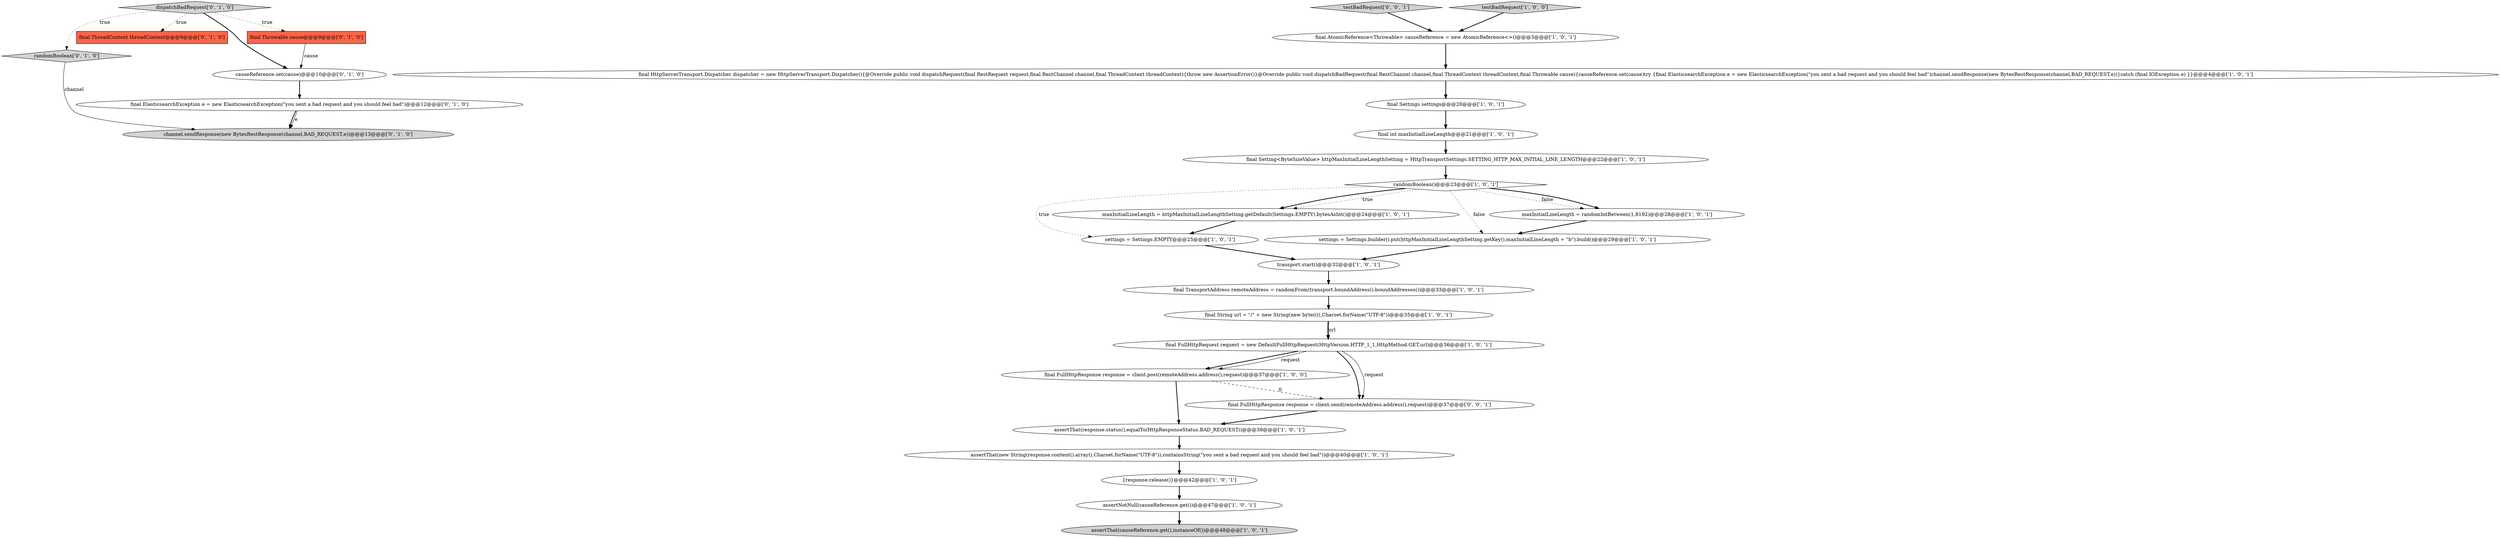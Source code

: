 digraph {
21 [style = filled, label = "randomBoolean['0', '1', '0']", fillcolor = lightgray, shape = diamond image = "AAA0AAABBB2BBB"];
27 [style = filled, label = "dispatchBadRequest['0', '1', '0']", fillcolor = lightgray, shape = diamond image = "AAA0AAABBB2BBB"];
28 [style = filled, label = "testBadRequest['0', '0', '1']", fillcolor = lightgray, shape = diamond image = "AAA0AAABBB3BBB"];
0 [style = filled, label = "final AtomicReference<Throwable> causeReference = new AtomicReference<>()@@@3@@@['1', '0', '1']", fillcolor = white, shape = ellipse image = "AAA0AAABBB1BBB"];
24 [style = filled, label = "final ThreadContext threadContext@@@9@@@['0', '1', '0']", fillcolor = tomato, shape = box image = "AAA0AAABBB2BBB"];
23 [style = filled, label = "causeReference.set(cause)@@@10@@@['0', '1', '0']", fillcolor = white, shape = ellipse image = "AAA0AAABBB2BBB"];
3 [style = filled, label = "final HttpServerTransport.Dispatcher dispatcher = new HttpServerTransport.Dispatcher(){@Override public void dispatchRequest(final RestRequest request,final RestChannel channel,final ThreadContext threadContext){throw new AssertionError()}@Override public void dispatchBadRequest(final RestChannel channel,final ThreadContext threadContext,final Throwable cause){causeReference.set(cause)try {final ElasticsearchException e = new ElasticsearchException(\"you sent a bad request and you should feel bad\")channel.sendResponse(new BytesRestResponse(channel,BAD_REQUEST,e))}catch (final IOException e) }}@@@4@@@['1', '0', '1']", fillcolor = white, shape = ellipse image = "AAA0AAABBB1BBB"];
20 [style = filled, label = "testBadRequest['1', '0', '0']", fillcolor = lightgray, shape = diamond image = "AAA0AAABBB1BBB"];
12 [style = filled, label = "final Setting<ByteSizeValue> httpMaxInitialLineLengthSetting = HttpTransportSettings.SETTING_HTTP_MAX_INITIAL_LINE_LENGTH@@@22@@@['1', '0', '1']", fillcolor = white, shape = ellipse image = "AAA0AAABBB1BBB"];
8 [style = filled, label = "randomBoolean()@@@23@@@['1', '0', '1']", fillcolor = white, shape = diamond image = "AAA0AAABBB1BBB"];
1 [style = filled, label = "final TransportAddress remoteAddress = randomFrom(transport.boundAddress().boundAddresses())@@@33@@@['1', '0', '1']", fillcolor = white, shape = ellipse image = "AAA0AAABBB1BBB"];
4 [style = filled, label = "maxInitialLineLength = randomIntBetween(1,8192)@@@28@@@['1', '0', '1']", fillcolor = white, shape = ellipse image = "AAA0AAABBB1BBB"];
10 [style = filled, label = "final FullHttpRequest request = new DefaultFullHttpRequest(HttpVersion.HTTP_1_1,HttpMethod.GET,url)@@@36@@@['1', '0', '1']", fillcolor = white, shape = ellipse image = "AAA0AAABBB1BBB"];
7 [style = filled, label = "{response.release()}@@@42@@@['1', '0', '1']", fillcolor = white, shape = ellipse image = "AAA0AAABBB1BBB"];
9 [style = filled, label = "transport.start()@@@32@@@['1', '0', '1']", fillcolor = white, shape = ellipse image = "AAA0AAABBB1BBB"];
25 [style = filled, label = "final ElasticsearchException e = new ElasticsearchException(\"you sent a bad request and you should feel bad\")@@@12@@@['0', '1', '0']", fillcolor = white, shape = ellipse image = "AAA0AAABBB2BBB"];
13 [style = filled, label = "final Settings settings@@@20@@@['1', '0', '1']", fillcolor = white, shape = ellipse image = "AAA0AAABBB1BBB"];
11 [style = filled, label = "settings = Settings.EMPTY@@@25@@@['1', '0', '1']", fillcolor = white, shape = ellipse image = "AAA0AAABBB1BBB"];
26 [style = filled, label = "final Throwable cause@@@9@@@['0', '1', '0']", fillcolor = tomato, shape = box image = "AAA0AAABBB2BBB"];
17 [style = filled, label = "assertThat(response.status(),equalTo(HttpResponseStatus.BAD_REQUEST))@@@39@@@['1', '0', '1']", fillcolor = white, shape = ellipse image = "AAA0AAABBB1BBB"];
22 [style = filled, label = "channel.sendResponse(new BytesRestResponse(channel,BAD_REQUEST,e))@@@13@@@['0', '1', '0']", fillcolor = lightgray, shape = ellipse image = "AAA0AAABBB2BBB"];
18 [style = filled, label = "final FullHttpResponse response = client.post(remoteAddress.address(),request)@@@37@@@['1', '0', '0']", fillcolor = white, shape = ellipse image = "AAA0AAABBB1BBB"];
19 [style = filled, label = "final int maxInitialLineLength@@@21@@@['1', '0', '1']", fillcolor = white, shape = ellipse image = "AAA0AAABBB1BBB"];
2 [style = filled, label = "assertNotNull(causeReference.get())@@@47@@@['1', '0', '1']", fillcolor = white, shape = ellipse image = "AAA0AAABBB1BBB"];
15 [style = filled, label = "final String url = \"/\" + new String(new byte((((,Charset.forName(\"UTF-8\"))@@@35@@@['1', '0', '1']", fillcolor = white, shape = ellipse image = "AAA0AAABBB1BBB"];
5 [style = filled, label = "assertThat(causeReference.get(),instanceOf())@@@48@@@['1', '0', '1']", fillcolor = lightgray, shape = ellipse image = "AAA0AAABBB1BBB"];
16 [style = filled, label = "settings = Settings.builder().put(httpMaxInitialLineLengthSetting.getKey(),maxInitialLineLength + \"b\").build()@@@29@@@['1', '0', '1']", fillcolor = white, shape = ellipse image = "AAA0AAABBB1BBB"];
29 [style = filled, label = "final FullHttpResponse response = client.send(remoteAddress.address(),request)@@@37@@@['0', '0', '1']", fillcolor = white, shape = ellipse image = "AAA0AAABBB3BBB"];
6 [style = filled, label = "maxInitialLineLength = httpMaxInitialLineLengthSetting.getDefault(Settings.EMPTY).bytesAsInt()@@@24@@@['1', '0', '1']", fillcolor = white, shape = ellipse image = "AAA0AAABBB1BBB"];
14 [style = filled, label = "assertThat(new String(response.content().array(),Charset.forName(\"UTF-8\")),containsString(\"you sent a bad request and you should feel bad\"))@@@40@@@['1', '0', '1']", fillcolor = white, shape = ellipse image = "AAA0AAABBB1BBB"];
0->3 [style = bold, label=""];
10->18 [style = bold, label=""];
23->25 [style = bold, label=""];
15->10 [style = bold, label=""];
29->17 [style = bold, label=""];
25->22 [style = bold, label=""];
19->12 [style = bold, label=""];
27->26 [style = dotted, label="true"];
1->15 [style = bold, label=""];
20->0 [style = bold, label=""];
18->17 [style = bold, label=""];
8->4 [style = dotted, label="false"];
25->22 [style = solid, label="e"];
8->6 [style = bold, label=""];
26->23 [style = solid, label="cause"];
27->24 [style = dotted, label="true"];
27->21 [style = dotted, label="true"];
11->9 [style = bold, label=""];
15->10 [style = solid, label="url"];
14->7 [style = bold, label=""];
28->0 [style = bold, label=""];
13->19 [style = bold, label=""];
21->22 [style = solid, label="channel"];
8->6 [style = dotted, label="true"];
10->29 [style = bold, label=""];
17->14 [style = bold, label=""];
12->8 [style = bold, label=""];
7->2 [style = bold, label=""];
6->11 [style = bold, label=""];
10->18 [style = solid, label="request"];
10->29 [style = solid, label="request"];
3->13 [style = bold, label=""];
8->11 [style = dotted, label="true"];
27->23 [style = bold, label=""];
8->4 [style = bold, label=""];
9->1 [style = bold, label=""];
16->9 [style = bold, label=""];
8->16 [style = dotted, label="false"];
4->16 [style = bold, label=""];
2->5 [style = bold, label=""];
18->29 [style = dashed, label="0"];
}
